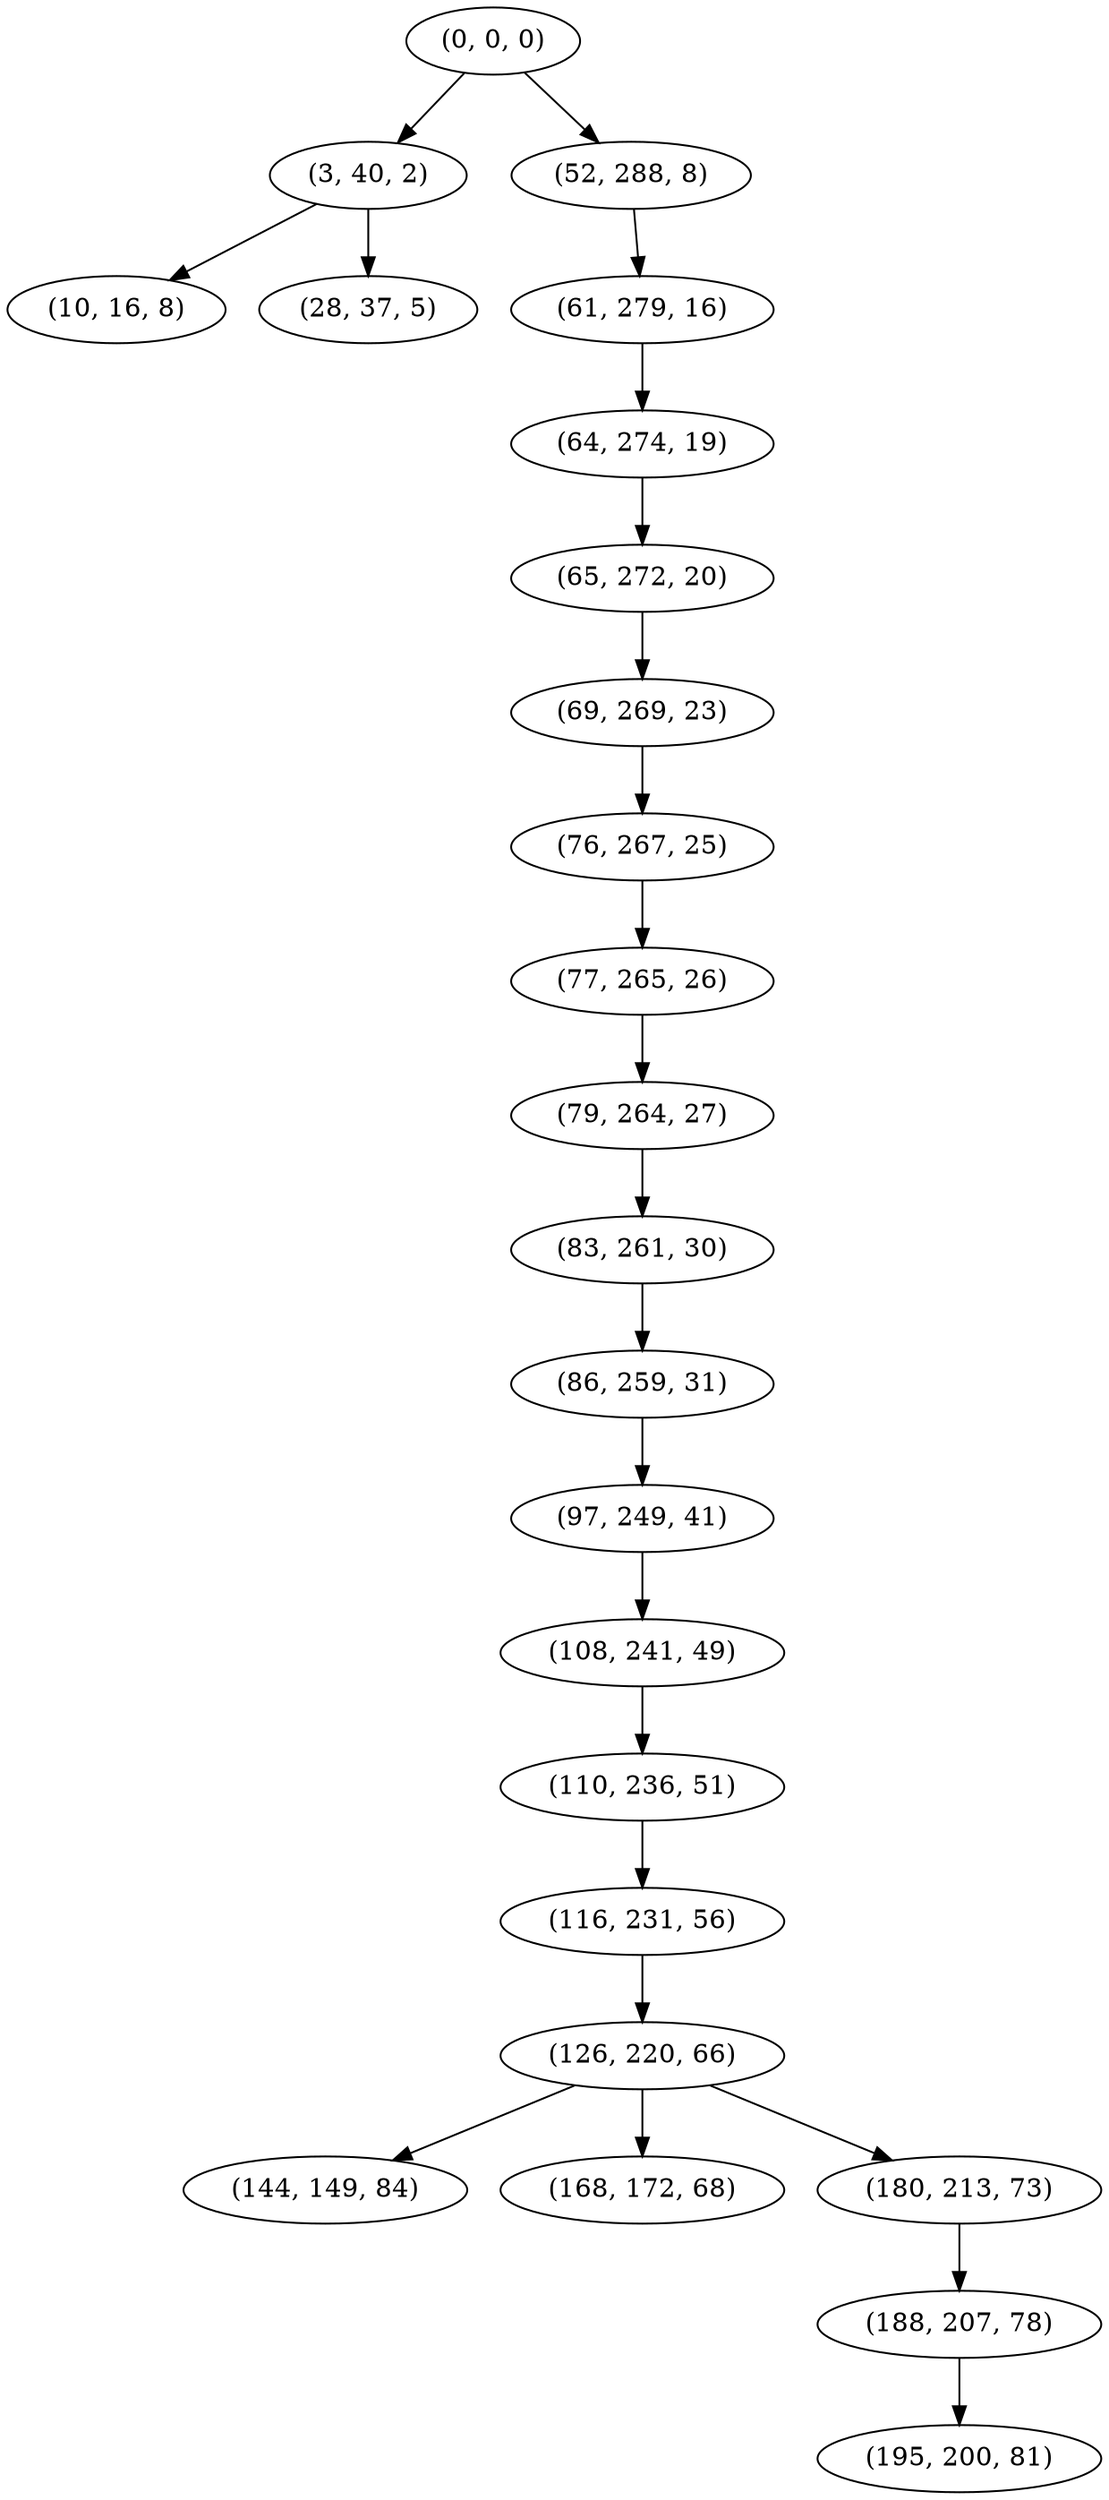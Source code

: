 digraph tree {
    "(0, 0, 0)";
    "(3, 40, 2)";
    "(10, 16, 8)";
    "(28, 37, 5)";
    "(52, 288, 8)";
    "(61, 279, 16)";
    "(64, 274, 19)";
    "(65, 272, 20)";
    "(69, 269, 23)";
    "(76, 267, 25)";
    "(77, 265, 26)";
    "(79, 264, 27)";
    "(83, 261, 30)";
    "(86, 259, 31)";
    "(97, 249, 41)";
    "(108, 241, 49)";
    "(110, 236, 51)";
    "(116, 231, 56)";
    "(126, 220, 66)";
    "(144, 149, 84)";
    "(168, 172, 68)";
    "(180, 213, 73)";
    "(188, 207, 78)";
    "(195, 200, 81)";
    "(0, 0, 0)" -> "(3, 40, 2)";
    "(0, 0, 0)" -> "(52, 288, 8)";
    "(3, 40, 2)" -> "(10, 16, 8)";
    "(3, 40, 2)" -> "(28, 37, 5)";
    "(52, 288, 8)" -> "(61, 279, 16)";
    "(61, 279, 16)" -> "(64, 274, 19)";
    "(64, 274, 19)" -> "(65, 272, 20)";
    "(65, 272, 20)" -> "(69, 269, 23)";
    "(69, 269, 23)" -> "(76, 267, 25)";
    "(76, 267, 25)" -> "(77, 265, 26)";
    "(77, 265, 26)" -> "(79, 264, 27)";
    "(79, 264, 27)" -> "(83, 261, 30)";
    "(83, 261, 30)" -> "(86, 259, 31)";
    "(86, 259, 31)" -> "(97, 249, 41)";
    "(97, 249, 41)" -> "(108, 241, 49)";
    "(108, 241, 49)" -> "(110, 236, 51)";
    "(110, 236, 51)" -> "(116, 231, 56)";
    "(116, 231, 56)" -> "(126, 220, 66)";
    "(126, 220, 66)" -> "(144, 149, 84)";
    "(126, 220, 66)" -> "(168, 172, 68)";
    "(126, 220, 66)" -> "(180, 213, 73)";
    "(180, 213, 73)" -> "(188, 207, 78)";
    "(188, 207, 78)" -> "(195, 200, 81)";
}
